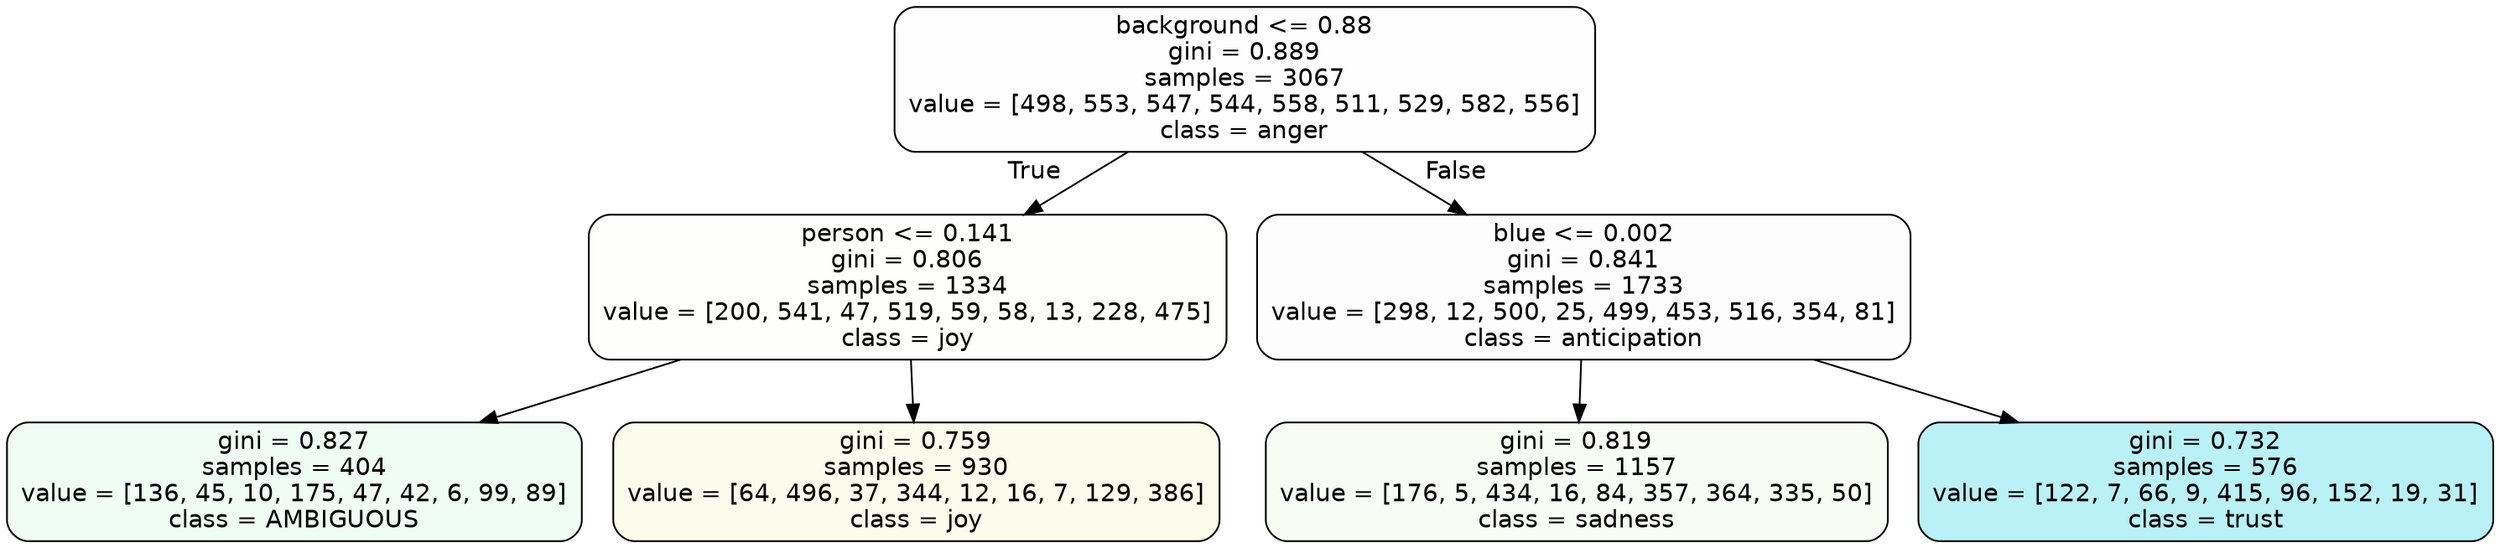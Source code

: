digraph Tree {
node [shape=box, style="filled, rounded", color="black", fontname=helvetica] ;
edge [fontname=helvetica] ;
0 [label="background <= 0.88\ngini = 0.889\nsamples = 3067\nvalue = [498, 553, 547, 544, 558, 511, 529, 582, 556]\nclass = anger", fillcolor="#e539d701"] ;
1 [label="person <= 0.141\ngini = 0.806\nsamples = 1334\nvalue = [200, 541, 47, 519, 59, 58, 13, 228, 475]\nclass = joy", fillcolor="#d7e53903"] ;
0 -> 1 [labeldistance=2.5, labelangle=45, headlabel="True"] ;
2 [label="gini = 0.827\nsamples = 404\nvalue = [136, 45, 10, 175, 47, 42, 6, 99, 89]\nclass = AMBIGUOUS", fillcolor="#39e58113"] ;
1 -> 2 ;
3 [label="gini = 0.759\nsamples = 930\nvalue = [64, 496, 37, 344, 12, 16, 7, 129, 386]\nclass = joy", fillcolor="#d7e53919"] ;
1 -> 3 ;
4 [label="blue <= 0.002\ngini = 0.841\nsamples = 1733\nvalue = [298, 12, 500, 25, 499, 453, 516, 354, 81]\nclass = anticipation", fillcolor="#8139e502"] ;
0 -> 4 [labeldistance=2.5, labelangle=-45, headlabel="False"] ;
5 [label="gini = 0.819\nsamples = 1157\nvalue = [176, 5, 434, 16, 84, 357, 364, 335, 50]\nclass = sadness", fillcolor="#64e5390c"] ;
4 -> 5 ;
6 [label="gini = 0.732\nsamples = 576\nvalue = [122, 7, 66, 9, 415, 96, 152, 19, 31]\nclass = trust", fillcolor="#39d7e558"] ;
4 -> 6 ;
}